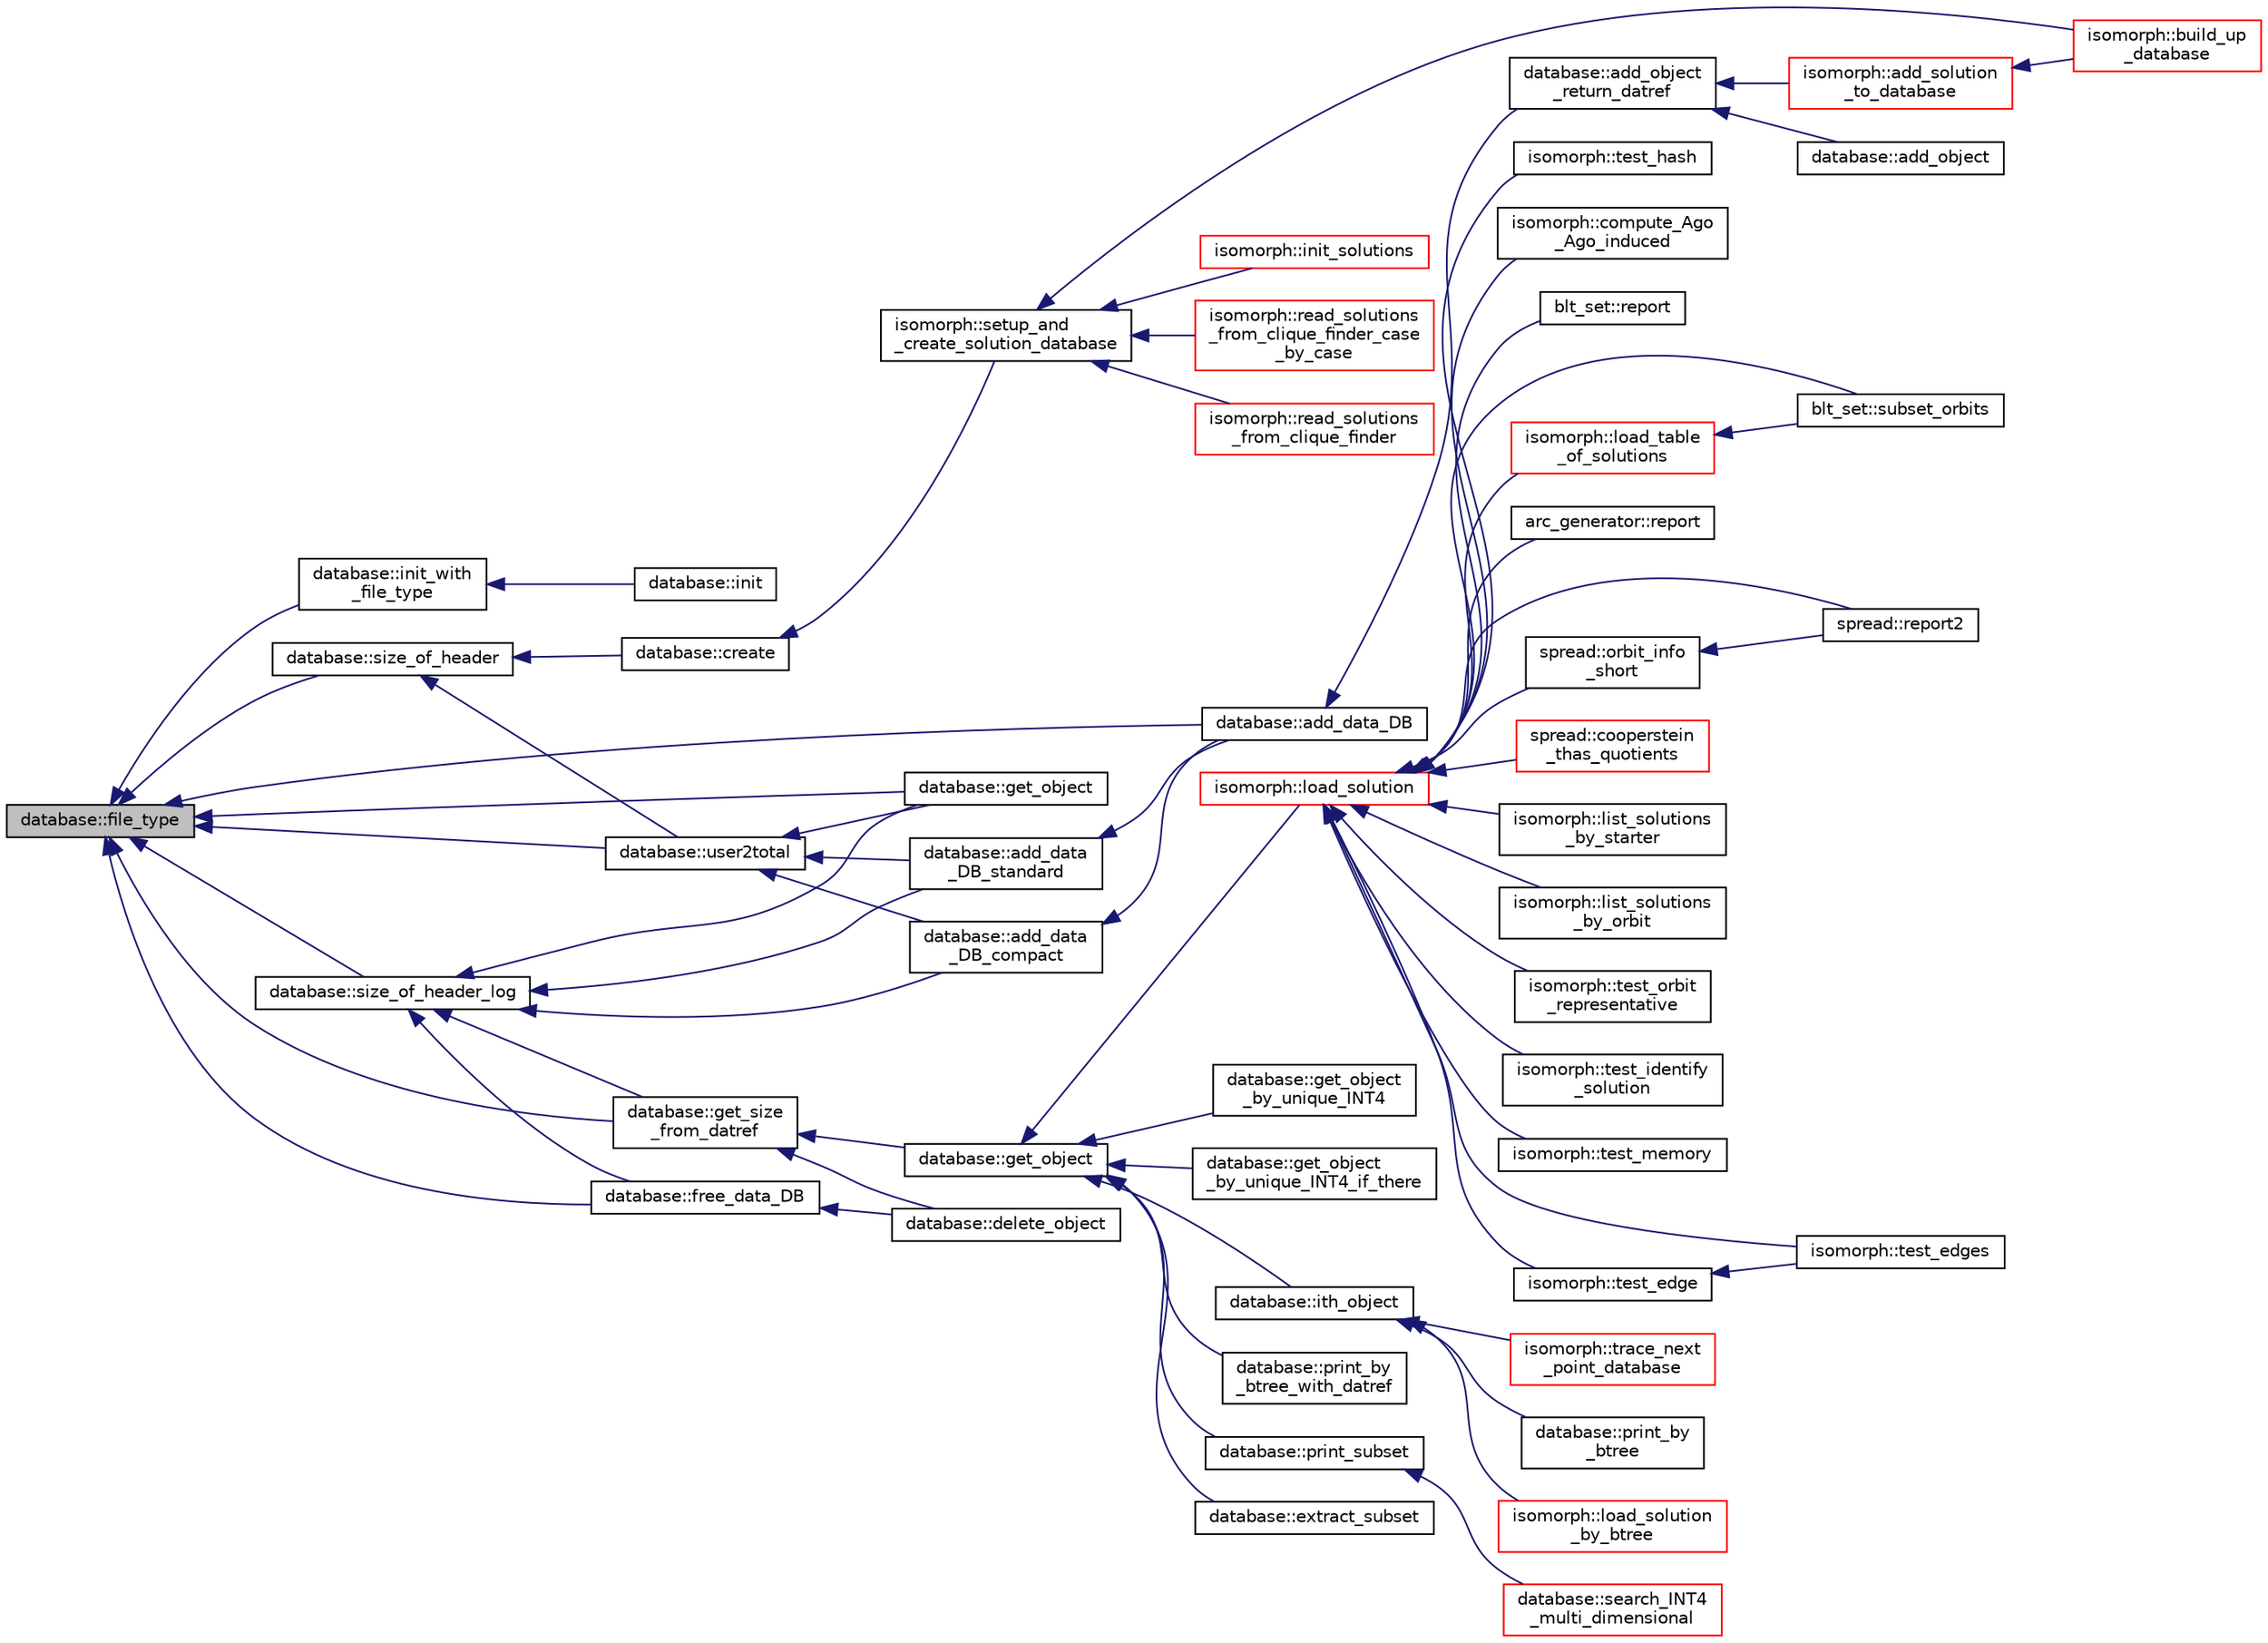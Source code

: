 digraph "database::file_type"
{
  edge [fontname="Helvetica",fontsize="10",labelfontname="Helvetica",labelfontsize="10"];
  node [fontname="Helvetica",fontsize="10",shape=record];
  rankdir="LR";
  Node1376 [label="database::file_type",height=0.2,width=0.4,color="black", fillcolor="grey75", style="filled", fontcolor="black"];
  Node1376 -> Node1377 [dir="back",color="midnightblue",fontsize="10",style="solid",fontname="Helvetica"];
  Node1377 [label="database::init_with\l_file_type",height=0.2,width=0.4,color="black", fillcolor="white", style="filled",URL="$db/d72/classdatabase.html#a3b7a27f69a64812a6bfd765158d62476"];
  Node1377 -> Node1378 [dir="back",color="midnightblue",fontsize="10",style="solid",fontname="Helvetica"];
  Node1378 [label="database::init",height=0.2,width=0.4,color="black", fillcolor="white", style="filled",URL="$db/d72/classdatabase.html#abae7da96fe55d9f7ca44473b06a1e113"];
  Node1376 -> Node1379 [dir="back",color="midnightblue",fontsize="10",style="solid",fontname="Helvetica"];
  Node1379 [label="database::user2total",height=0.2,width=0.4,color="black", fillcolor="white", style="filled",URL="$db/d72/classdatabase.html#ae87e9d8c044500276c16176b46fbf906"];
  Node1379 -> Node1380 [dir="back",color="midnightblue",fontsize="10",style="solid",fontname="Helvetica"];
  Node1380 [label="database::get_object",height=0.2,width=0.4,color="black", fillcolor="white", style="filled",URL="$db/d72/classdatabase.html#af183761e73fedbd560d9545a36060efc"];
  Node1379 -> Node1381 [dir="back",color="midnightblue",fontsize="10",style="solid",fontname="Helvetica"];
  Node1381 [label="database::add_data\l_DB_standard",height=0.2,width=0.4,color="black", fillcolor="white", style="filled",URL="$db/d72/classdatabase.html#a0f0ab218eb0f06da37f06906663db6eb"];
  Node1381 -> Node1382 [dir="back",color="midnightblue",fontsize="10",style="solid",fontname="Helvetica"];
  Node1382 [label="database::add_data_DB",height=0.2,width=0.4,color="black", fillcolor="white", style="filled",URL="$db/d72/classdatabase.html#ab1a4122dfc06c6e79343fda437c05ed5"];
  Node1382 -> Node1383 [dir="back",color="midnightblue",fontsize="10",style="solid",fontname="Helvetica"];
  Node1383 [label="database::add_object\l_return_datref",height=0.2,width=0.4,color="black", fillcolor="white", style="filled",URL="$db/d72/classdatabase.html#a6b0c2e6ebb9938c57ce826647ed1ad40"];
  Node1383 -> Node1384 [dir="back",color="midnightblue",fontsize="10",style="solid",fontname="Helvetica"];
  Node1384 [label="database::add_object",height=0.2,width=0.4,color="black", fillcolor="white", style="filled",URL="$db/d72/classdatabase.html#a880f60c1d94fff84d0db2b119361fbb6"];
  Node1383 -> Node1385 [dir="back",color="midnightblue",fontsize="10",style="solid",fontname="Helvetica"];
  Node1385 [label="isomorph::add_solution\l_to_database",height=0.2,width=0.4,color="red", fillcolor="white", style="filled",URL="$d3/d5f/classisomorph.html#a18fee606dcd59d50cee898770d01dbc8"];
  Node1385 -> Node1396 [dir="back",color="midnightblue",fontsize="10",style="solid",fontname="Helvetica"];
  Node1396 [label="isomorph::build_up\l_database",height=0.2,width=0.4,color="red", fillcolor="white", style="filled",URL="$d3/d5f/classisomorph.html#a40bea8f733a5855879f927fc73324384"];
  Node1379 -> Node1401 [dir="back",color="midnightblue",fontsize="10",style="solid",fontname="Helvetica"];
  Node1401 [label="database::add_data\l_DB_compact",height=0.2,width=0.4,color="black", fillcolor="white", style="filled",URL="$db/d72/classdatabase.html#a31e32de1b8d81c97549b8c74ea678904"];
  Node1401 -> Node1382 [dir="back",color="midnightblue",fontsize="10",style="solid",fontname="Helvetica"];
  Node1376 -> Node1402 [dir="back",color="midnightblue",fontsize="10",style="solid",fontname="Helvetica"];
  Node1402 [label="database::size_of_header",height=0.2,width=0.4,color="black", fillcolor="white", style="filled",URL="$db/d72/classdatabase.html#a06a4fb255387e8bac32d98d365a90019"];
  Node1402 -> Node1403 [dir="back",color="midnightblue",fontsize="10",style="solid",fontname="Helvetica"];
  Node1403 [label="database::create",height=0.2,width=0.4,color="black", fillcolor="white", style="filled",URL="$db/d72/classdatabase.html#a41d486156468426370c803bea3976cf1"];
  Node1403 -> Node1404 [dir="back",color="midnightblue",fontsize="10",style="solid",fontname="Helvetica"];
  Node1404 [label="isomorph::setup_and\l_create_solution_database",height=0.2,width=0.4,color="black", fillcolor="white", style="filled",URL="$d3/d5f/classisomorph.html#a810a22dfde3c43272107c743ec819b0e"];
  Node1404 -> Node1387 [dir="back",color="midnightblue",fontsize="10",style="solid",fontname="Helvetica"];
  Node1387 [label="isomorph::init_solutions",height=0.2,width=0.4,color="red", fillcolor="white", style="filled",URL="$d3/d5f/classisomorph.html#a729746a01bd45d55565d0a11cda9e9a3"];
  Node1404 -> Node1389 [dir="back",color="midnightblue",fontsize="10",style="solid",fontname="Helvetica"];
  Node1389 [label="isomorph::read_solutions\l_from_clique_finder_case\l_by_case",height=0.2,width=0.4,color="red", fillcolor="white", style="filled",URL="$d3/d5f/classisomorph.html#a65bc5ec528f741a1b01cdd606dfed579"];
  Node1404 -> Node1394 [dir="back",color="midnightblue",fontsize="10",style="solid",fontname="Helvetica"];
  Node1394 [label="isomorph::read_solutions\l_from_clique_finder",height=0.2,width=0.4,color="red", fillcolor="white", style="filled",URL="$d3/d5f/classisomorph.html#a14c4ac27b0d97d338e14ac0d183c5c64"];
  Node1404 -> Node1396 [dir="back",color="midnightblue",fontsize="10",style="solid",fontname="Helvetica"];
  Node1402 -> Node1379 [dir="back",color="midnightblue",fontsize="10",style="solid",fontname="Helvetica"];
  Node1376 -> Node1405 [dir="back",color="midnightblue",fontsize="10",style="solid",fontname="Helvetica"];
  Node1405 [label="database::size_of_header_log",height=0.2,width=0.4,color="black", fillcolor="white", style="filled",URL="$db/d72/classdatabase.html#a2ed2d1231bc36e5267f6a8bac422738d"];
  Node1405 -> Node1380 [dir="back",color="midnightblue",fontsize="10",style="solid",fontname="Helvetica"];
  Node1405 -> Node1406 [dir="back",color="midnightblue",fontsize="10",style="solid",fontname="Helvetica"];
  Node1406 [label="database::get_size\l_from_datref",height=0.2,width=0.4,color="black", fillcolor="white", style="filled",URL="$db/d72/classdatabase.html#ae71e4c19b07a2d67682fbd4b069e9a7e"];
  Node1406 -> Node1407 [dir="back",color="midnightblue",fontsize="10",style="solid",fontname="Helvetica"];
  Node1407 [label="database::delete_object",height=0.2,width=0.4,color="black", fillcolor="white", style="filled",URL="$db/d72/classdatabase.html#a69f061ffa820d1926718dafad5f5513c"];
  Node1406 -> Node1408 [dir="back",color="midnightblue",fontsize="10",style="solid",fontname="Helvetica"];
  Node1408 [label="database::get_object",height=0.2,width=0.4,color="black", fillcolor="white", style="filled",URL="$db/d72/classdatabase.html#a2f58ec1301addabc2fb6544038e108c6"];
  Node1408 -> Node1409 [dir="back",color="midnightblue",fontsize="10",style="solid",fontname="Helvetica"];
  Node1409 [label="database::get_object\l_by_unique_INT4",height=0.2,width=0.4,color="black", fillcolor="white", style="filled",URL="$db/d72/classdatabase.html#ab93d6176bca88b2eb9356566a25ef6be"];
  Node1408 -> Node1410 [dir="back",color="midnightblue",fontsize="10",style="solid",fontname="Helvetica"];
  Node1410 [label="database::get_object\l_by_unique_INT4_if_there",height=0.2,width=0.4,color="black", fillcolor="white", style="filled",URL="$db/d72/classdatabase.html#a0d275df405adfb8ccfb78423cd722f4b"];
  Node1408 -> Node1411 [dir="back",color="midnightblue",fontsize="10",style="solid",fontname="Helvetica"];
  Node1411 [label="database::ith_object",height=0.2,width=0.4,color="black", fillcolor="white", style="filled",URL="$db/d72/classdatabase.html#a1516bb38a4c846172354291271700d07"];
  Node1411 -> Node1412 [dir="back",color="midnightblue",fontsize="10",style="solid",fontname="Helvetica"];
  Node1412 [label="database::print_by\l_btree",height=0.2,width=0.4,color="black", fillcolor="white", style="filled",URL="$db/d72/classdatabase.html#ac45ae44f2a861557ced6e5ab7c146717"];
  Node1411 -> Node1413 [dir="back",color="midnightblue",fontsize="10",style="solid",fontname="Helvetica"];
  Node1413 [label="isomorph::load_solution\l_by_btree",height=0.2,width=0.4,color="red", fillcolor="white", style="filled",URL="$d3/d5f/classisomorph.html#a7e1d9b879292c9f8c6a83c03073826f3"];
  Node1411 -> Node1437 [dir="back",color="midnightblue",fontsize="10",style="solid",fontname="Helvetica"];
  Node1437 [label="isomorph::trace_next\l_point_database",height=0.2,width=0.4,color="red", fillcolor="white", style="filled",URL="$d3/d5f/classisomorph.html#a45b142052e2877d9dcaa9f805a95f18f"];
  Node1408 -> Node1444 [dir="back",color="midnightblue",fontsize="10",style="solid",fontname="Helvetica"];
  Node1444 [label="database::print_by\l_btree_with_datref",height=0.2,width=0.4,color="black", fillcolor="white", style="filled",URL="$db/d72/classdatabase.html#af84030a29b31944d6763974ac4f774b5"];
  Node1408 -> Node1445 [dir="back",color="midnightblue",fontsize="10",style="solid",fontname="Helvetica"];
  Node1445 [label="database::print_subset",height=0.2,width=0.4,color="black", fillcolor="white", style="filled",URL="$db/d72/classdatabase.html#a8b454f5428b3f00a2de497f21d73f3fa"];
  Node1445 -> Node1446 [dir="back",color="midnightblue",fontsize="10",style="solid",fontname="Helvetica"];
  Node1446 [label="database::search_INT4\l_multi_dimensional",height=0.2,width=0.4,color="red", fillcolor="white", style="filled",URL="$db/d72/classdatabase.html#a43a31b0e56d1401185a452a6686666aa"];
  Node1408 -> Node1449 [dir="back",color="midnightblue",fontsize="10",style="solid",fontname="Helvetica"];
  Node1449 [label="database::extract_subset",height=0.2,width=0.4,color="black", fillcolor="white", style="filled",URL="$db/d72/classdatabase.html#abeb9113b3b9f544afe25bd16fd69662d"];
  Node1408 -> Node1450 [dir="back",color="midnightblue",fontsize="10",style="solid",fontname="Helvetica"];
  Node1450 [label="isomorph::load_solution",height=0.2,width=0.4,color="red", fillcolor="white", style="filled",URL="$d3/d5f/classisomorph.html#a18df8e5d8ba2c2fe7c6d59a2d42768a5"];
  Node1450 -> Node1451 [dir="back",color="midnightblue",fontsize="10",style="solid",fontname="Helvetica"];
  Node1451 [label="blt_set::report",height=0.2,width=0.4,color="black", fillcolor="white", style="filled",URL="$d1/d3d/classblt__set.html#a6b19f88bd2b92ebfba7e7c362eb9065c"];
  Node1450 -> Node1418 [dir="back",color="midnightblue",fontsize="10",style="solid",fontname="Helvetica"];
  Node1418 [label="blt_set::subset_orbits",height=0.2,width=0.4,color="black", fillcolor="white", style="filled",URL="$d1/d3d/classblt__set.html#af8f79fc4346244acfa0e2c2d23c36993"];
  Node1450 -> Node1452 [dir="back",color="midnightblue",fontsize="10",style="solid",fontname="Helvetica"];
  Node1452 [label="arc_generator::report",height=0.2,width=0.4,color="black", fillcolor="white", style="filled",URL="$d4/d21/classarc__generator.html#a650f715bb3eec8fd1057e07e5b384f9a"];
  Node1450 -> Node1453 [dir="back",color="midnightblue",fontsize="10",style="solid",fontname="Helvetica"];
  Node1453 [label="spread::report2",height=0.2,width=0.4,color="black", fillcolor="white", style="filled",URL="$da/dc1/classspread.html#a543a79e4e7306af291584f53dacbfdd8"];
  Node1450 -> Node1454 [dir="back",color="midnightblue",fontsize="10",style="solid",fontname="Helvetica"];
  Node1454 [label="spread::cooperstein\l_thas_quotients",height=0.2,width=0.4,color="red", fillcolor="white", style="filled",URL="$da/dc1/classspread.html#abba98e1f22f9a1a00823774307f29bef"];
  Node1450 -> Node1456 [dir="back",color="midnightblue",fontsize="10",style="solid",fontname="Helvetica"];
  Node1456 [label="spread::orbit_info\l_short",height=0.2,width=0.4,color="black", fillcolor="white", style="filled",URL="$da/dc1/classspread.html#a24795f879a815d7e4480a72395711aef"];
  Node1456 -> Node1453 [dir="back",color="midnightblue",fontsize="10",style="solid",fontname="Helvetica"];
  Node1450 -> Node1457 [dir="back",color="midnightblue",fontsize="10",style="solid",fontname="Helvetica"];
  Node1457 [label="isomorph::load_table\l_of_solutions",height=0.2,width=0.4,color="red", fillcolor="white", style="filled",URL="$d3/d5f/classisomorph.html#a21ab5aba74a200b9abf041dc5206821a"];
  Node1457 -> Node1418 [dir="back",color="midnightblue",fontsize="10",style="solid",fontname="Helvetica"];
  Node1450 -> Node1461 [dir="back",color="midnightblue",fontsize="10",style="solid",fontname="Helvetica"];
  Node1461 [label="isomorph::list_solutions\l_by_starter",height=0.2,width=0.4,color="black", fillcolor="white", style="filled",URL="$d3/d5f/classisomorph.html#a9c40f343f1a3e5fc177e5121bc809b06"];
  Node1450 -> Node1462 [dir="back",color="midnightblue",fontsize="10",style="solid",fontname="Helvetica"];
  Node1462 [label="isomorph::list_solutions\l_by_orbit",height=0.2,width=0.4,color="black", fillcolor="white", style="filled",URL="$d3/d5f/classisomorph.html#adefb1a89c097c284d29f92d5fc58ebfa"];
  Node1450 -> Node1463 [dir="back",color="midnightblue",fontsize="10",style="solid",fontname="Helvetica"];
  Node1463 [label="isomorph::test_orbit\l_representative",height=0.2,width=0.4,color="black", fillcolor="white", style="filled",URL="$d3/d5f/classisomorph.html#a5f165aa61a0d6b349da5a6117135f6c0"];
  Node1450 -> Node1428 [dir="back",color="midnightblue",fontsize="10",style="solid",fontname="Helvetica"];
  Node1428 [label="isomorph::test_identify\l_solution",height=0.2,width=0.4,color="black", fillcolor="white", style="filled",URL="$d3/d5f/classisomorph.html#aa2c95f309e3283179e87bbbd83bfdc7d"];
  Node1450 -> Node1464 [dir="back",color="midnightblue",fontsize="10",style="solid",fontname="Helvetica"];
  Node1464 [label="isomorph::test_memory",height=0.2,width=0.4,color="black", fillcolor="white", style="filled",URL="$d3/d5f/classisomorph.html#a27877043c77db8e85e8fa7d5c43845b0"];
  Node1450 -> Node1430 [dir="back",color="midnightblue",fontsize="10",style="solid",fontname="Helvetica"];
  Node1430 [label="isomorph::test_edges",height=0.2,width=0.4,color="black", fillcolor="white", style="filled",URL="$d3/d5f/classisomorph.html#ad23507927d8f7698073475d12b2a85bc"];
  Node1450 -> Node1429 [dir="back",color="midnightblue",fontsize="10",style="solid",fontname="Helvetica"];
  Node1429 [label="isomorph::test_edge",height=0.2,width=0.4,color="black", fillcolor="white", style="filled",URL="$d3/d5f/classisomorph.html#a591165fa287477b480f5b7081198ba46"];
  Node1429 -> Node1430 [dir="back",color="midnightblue",fontsize="10",style="solid",fontname="Helvetica"];
  Node1450 -> Node1465 [dir="back",color="midnightblue",fontsize="10",style="solid",fontname="Helvetica"];
  Node1465 [label="isomorph::test_hash",height=0.2,width=0.4,color="black", fillcolor="white", style="filled",URL="$d3/d5f/classisomorph.html#a53560280664b268a0500d26c801b1e68"];
  Node1450 -> Node1466 [dir="back",color="midnightblue",fontsize="10",style="solid",fontname="Helvetica"];
  Node1466 [label="isomorph::compute_Ago\l_Ago_induced",height=0.2,width=0.4,color="black", fillcolor="white", style="filled",URL="$d3/d5f/classisomorph.html#a102e1305518aac641a3acd171dc8668c"];
  Node1405 -> Node1381 [dir="back",color="midnightblue",fontsize="10",style="solid",fontname="Helvetica"];
  Node1405 -> Node1401 [dir="back",color="midnightblue",fontsize="10",style="solid",fontname="Helvetica"];
  Node1405 -> Node1470 [dir="back",color="midnightblue",fontsize="10",style="solid",fontname="Helvetica"];
  Node1470 [label="database::free_data_DB",height=0.2,width=0.4,color="black", fillcolor="white", style="filled",URL="$db/d72/classdatabase.html#a45b6fb10b6810c9770748e7f9dda8377"];
  Node1470 -> Node1407 [dir="back",color="midnightblue",fontsize="10",style="solid",fontname="Helvetica"];
  Node1376 -> Node1380 [dir="back",color="midnightblue",fontsize="10",style="solid",fontname="Helvetica"];
  Node1376 -> Node1406 [dir="back",color="midnightblue",fontsize="10",style="solid",fontname="Helvetica"];
  Node1376 -> Node1382 [dir="back",color="midnightblue",fontsize="10",style="solid",fontname="Helvetica"];
  Node1376 -> Node1470 [dir="back",color="midnightblue",fontsize="10",style="solid",fontname="Helvetica"];
}
